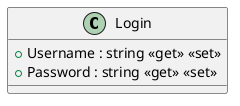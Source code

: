 @startuml
class Login {
    + Username : string <<get>> <<set>>
    + Password : string <<get>> <<set>>
}
@enduml
